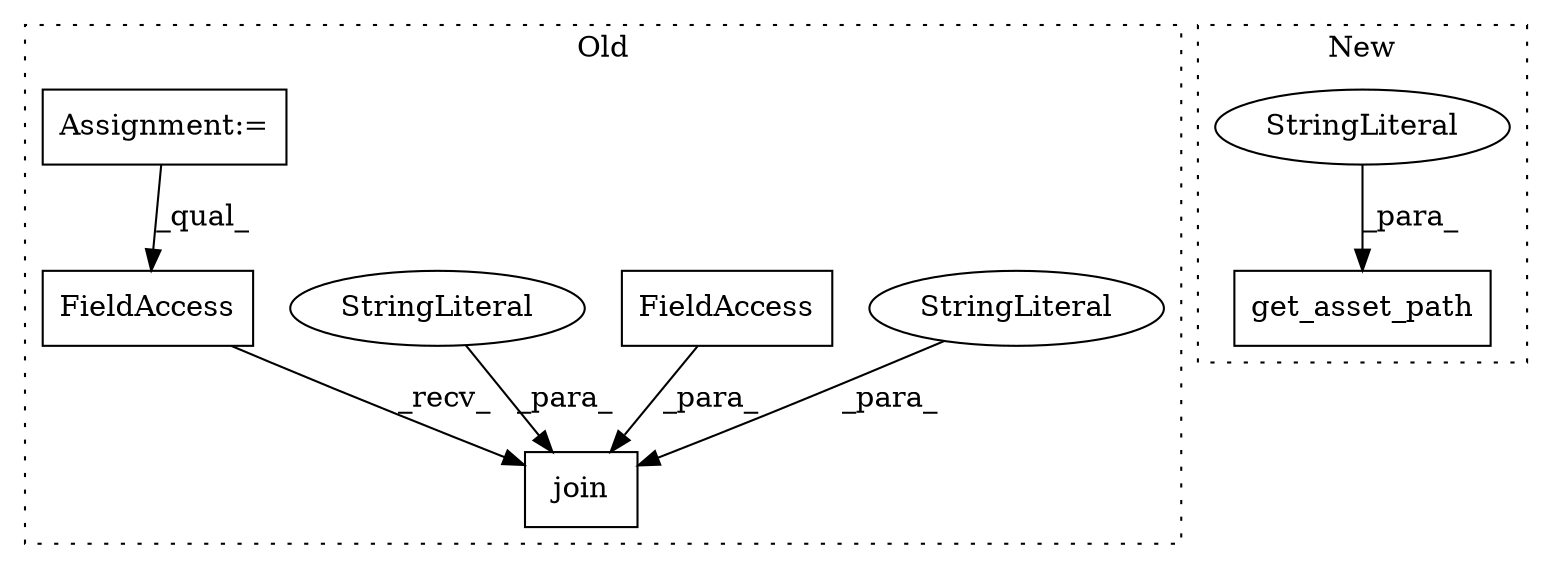 digraph G {
subgraph cluster0 {
1 [label="join" a="32" s="18533,18590" l="5,1" shape="box"];
3 [label="FieldAccess" a="22" s="18525" l="7" shape="box"];
4 [label="StringLiteral" a="45" s="18574" l="16" shape="ellipse"];
5 [label="FieldAccess" a="22" s="18538" l="26" shape="box"];
7 [label="StringLiteral" a="45" s="18565" l="8" shape="ellipse"];
8 [label="Assignment:=" a="7" s="18392" l="2" shape="box"];
label = "Old";
style="dotted";
}
subgraph cluster1 {
2 [label="get_asset_path" a="32" s="18036,18067" l="15,1" shape="box"];
6 [label="StringLiteral" a="45" s="18051" l="16" shape="ellipse"];
label = "New";
style="dotted";
}
3 -> 1 [label="_recv_"];
4 -> 1 [label="_para_"];
5 -> 1 [label="_para_"];
6 -> 2 [label="_para_"];
7 -> 1 [label="_para_"];
8 -> 3 [label="_qual_"];
}